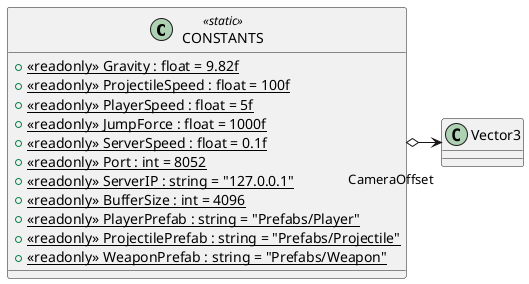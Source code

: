 @startuml
class CONSTANTS <<static>> {
    + {static} <<readonly>> Gravity : float = 9.82f
    + {static} <<readonly>> ProjectileSpeed : float = 100f
    + {static} <<readonly>> PlayerSpeed : float = 5f
    + {static} <<readonly>> JumpForce : float = 1000f
    + {static} <<readonly>> ServerSpeed : float = 0.1f
    + {static} <<readonly>> Port : int = 8052
    + {static} <<readonly>> ServerIP : string = "127.0.0.1"
    + {static} <<readonly>> BufferSize : int = 4096
    + {static} <<readonly>> PlayerPrefab : string = "Prefabs/Player"
    + {static} <<readonly>> ProjectilePrefab : string = "Prefabs/Projectile"
    + {static} <<readonly>> WeaponPrefab : string = "Prefabs/Weapon"
}
CONSTANTS o-> "CameraOffset" Vector3
@enduml
